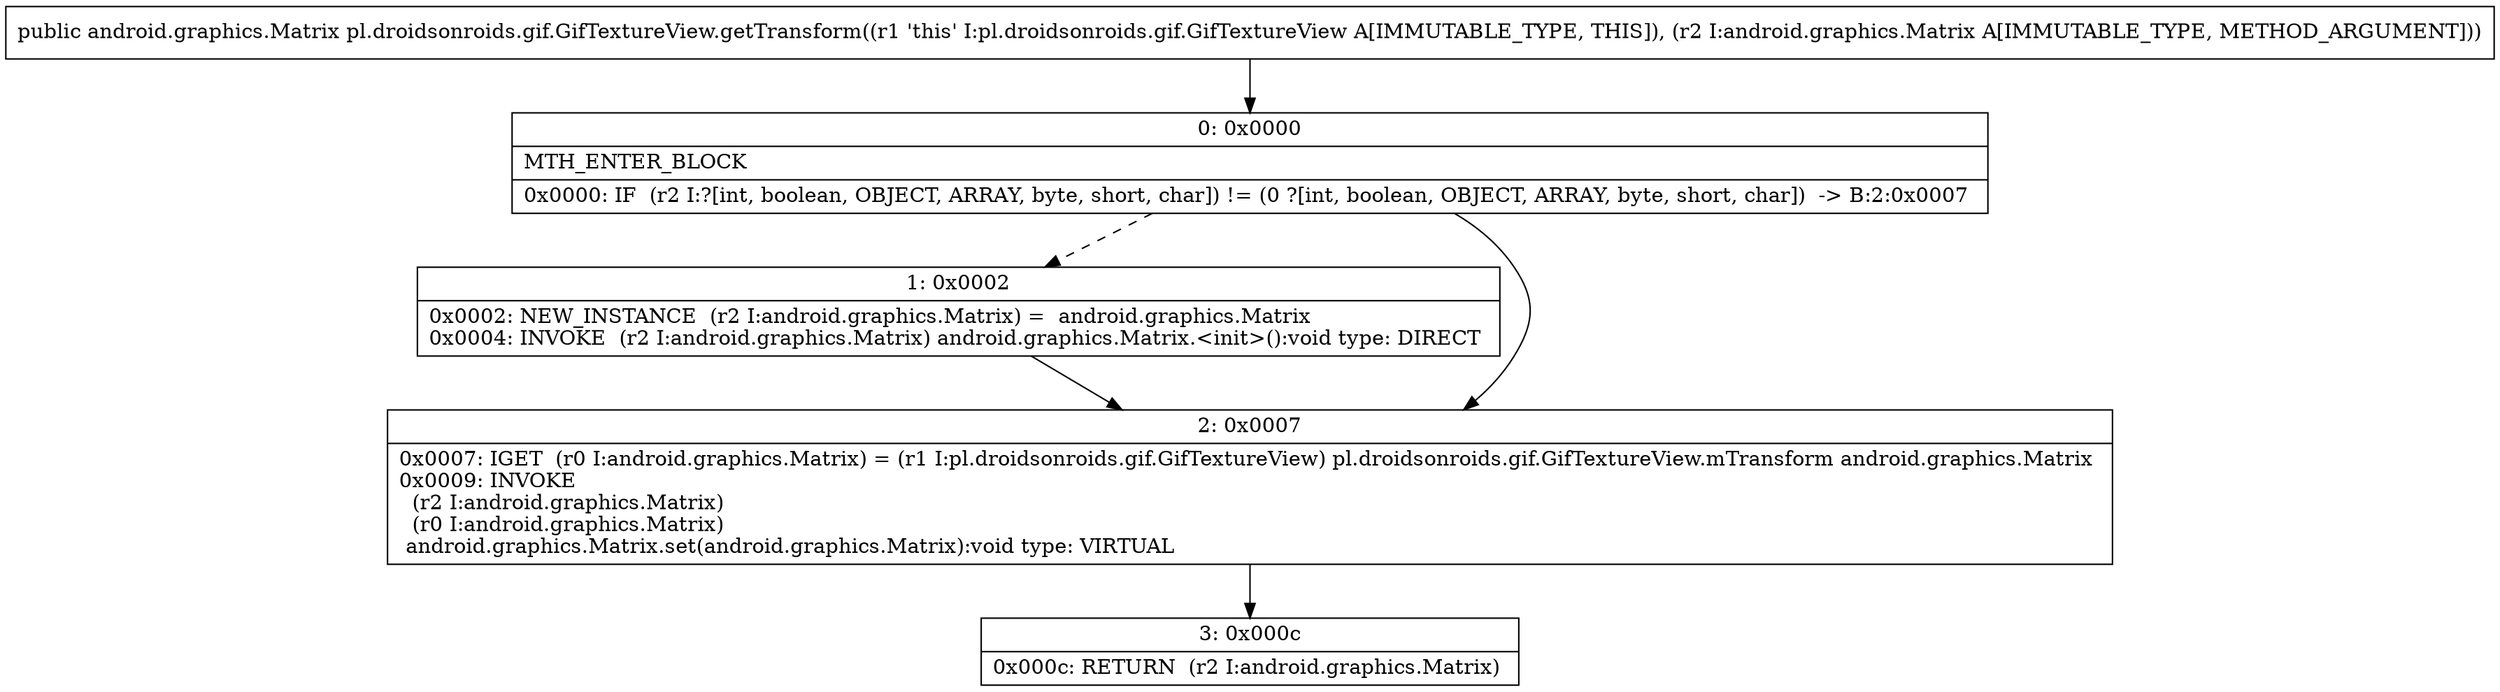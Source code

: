 digraph "CFG forpl.droidsonroids.gif.GifTextureView.getTransform(Landroid\/graphics\/Matrix;)Landroid\/graphics\/Matrix;" {
Node_0 [shape=record,label="{0\:\ 0x0000|MTH_ENTER_BLOCK\l|0x0000: IF  (r2 I:?[int, boolean, OBJECT, ARRAY, byte, short, char]) != (0 ?[int, boolean, OBJECT, ARRAY, byte, short, char])  \-\> B:2:0x0007 \l}"];
Node_1 [shape=record,label="{1\:\ 0x0002|0x0002: NEW_INSTANCE  (r2 I:android.graphics.Matrix) =  android.graphics.Matrix \l0x0004: INVOKE  (r2 I:android.graphics.Matrix) android.graphics.Matrix.\<init\>():void type: DIRECT \l}"];
Node_2 [shape=record,label="{2\:\ 0x0007|0x0007: IGET  (r0 I:android.graphics.Matrix) = (r1 I:pl.droidsonroids.gif.GifTextureView) pl.droidsonroids.gif.GifTextureView.mTransform android.graphics.Matrix \l0x0009: INVOKE  \l  (r2 I:android.graphics.Matrix)\l  (r0 I:android.graphics.Matrix)\l android.graphics.Matrix.set(android.graphics.Matrix):void type: VIRTUAL \l}"];
Node_3 [shape=record,label="{3\:\ 0x000c|0x000c: RETURN  (r2 I:android.graphics.Matrix) \l}"];
MethodNode[shape=record,label="{public android.graphics.Matrix pl.droidsonroids.gif.GifTextureView.getTransform((r1 'this' I:pl.droidsonroids.gif.GifTextureView A[IMMUTABLE_TYPE, THIS]), (r2 I:android.graphics.Matrix A[IMMUTABLE_TYPE, METHOD_ARGUMENT])) }"];
MethodNode -> Node_0;
Node_0 -> Node_1[style=dashed];
Node_0 -> Node_2;
Node_1 -> Node_2;
Node_2 -> Node_3;
}


